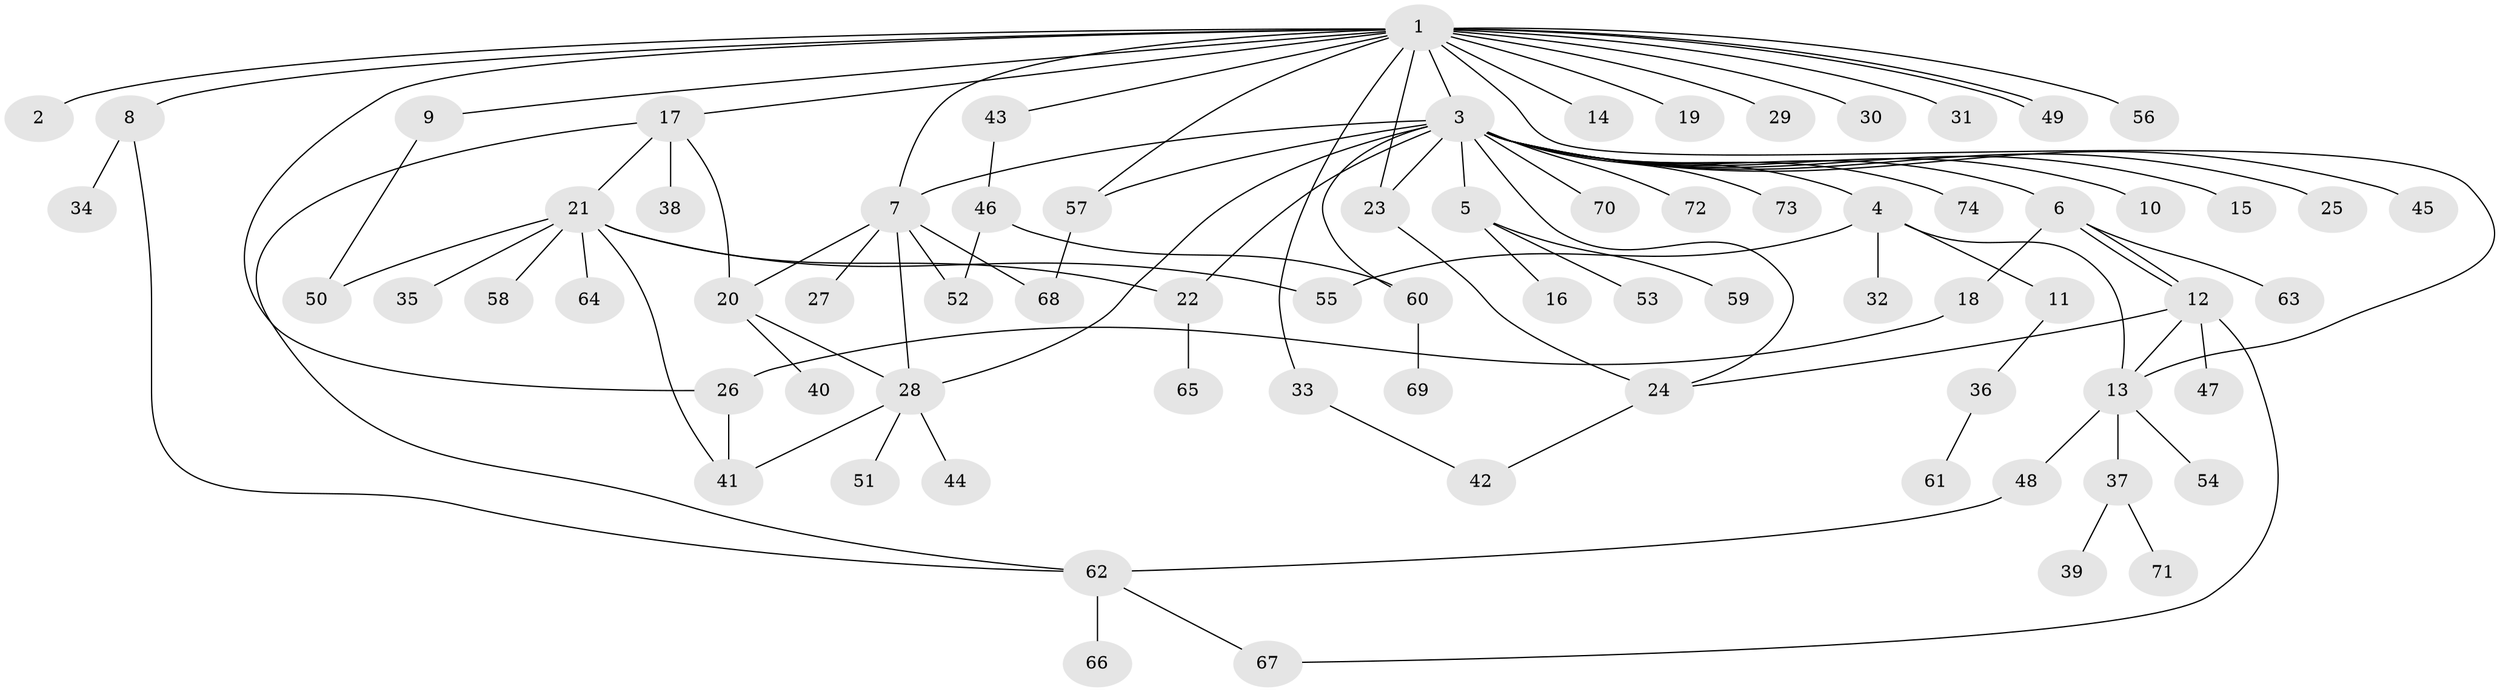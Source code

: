 // coarse degree distribution, {1: 0.9090909090909091, 14: 0.045454545454545456, 8: 0.045454545454545456}
// Generated by graph-tools (version 1.1) at 2025/50/03/04/25 21:50:22]
// undirected, 74 vertices, 98 edges
graph export_dot {
graph [start="1"]
  node [color=gray90,style=filled];
  1;
  2;
  3;
  4;
  5;
  6;
  7;
  8;
  9;
  10;
  11;
  12;
  13;
  14;
  15;
  16;
  17;
  18;
  19;
  20;
  21;
  22;
  23;
  24;
  25;
  26;
  27;
  28;
  29;
  30;
  31;
  32;
  33;
  34;
  35;
  36;
  37;
  38;
  39;
  40;
  41;
  42;
  43;
  44;
  45;
  46;
  47;
  48;
  49;
  50;
  51;
  52;
  53;
  54;
  55;
  56;
  57;
  58;
  59;
  60;
  61;
  62;
  63;
  64;
  65;
  66;
  67;
  68;
  69;
  70;
  71;
  72;
  73;
  74;
  1 -- 2;
  1 -- 3;
  1 -- 7;
  1 -- 8;
  1 -- 9;
  1 -- 13;
  1 -- 14;
  1 -- 17;
  1 -- 19;
  1 -- 23;
  1 -- 26;
  1 -- 29;
  1 -- 30;
  1 -- 31;
  1 -- 33;
  1 -- 43;
  1 -- 49;
  1 -- 49;
  1 -- 56;
  1 -- 57;
  3 -- 4;
  3 -- 5;
  3 -- 6;
  3 -- 7;
  3 -- 10;
  3 -- 15;
  3 -- 22;
  3 -- 23;
  3 -- 24;
  3 -- 25;
  3 -- 28;
  3 -- 45;
  3 -- 57;
  3 -- 60;
  3 -- 70;
  3 -- 72;
  3 -- 73;
  3 -- 74;
  4 -- 11;
  4 -- 13;
  4 -- 32;
  4 -- 55;
  5 -- 16;
  5 -- 53;
  5 -- 59;
  6 -- 12;
  6 -- 12;
  6 -- 18;
  6 -- 63;
  7 -- 20;
  7 -- 27;
  7 -- 28;
  7 -- 52;
  7 -- 68;
  8 -- 34;
  8 -- 62;
  9 -- 50;
  11 -- 36;
  12 -- 13;
  12 -- 24;
  12 -- 47;
  12 -- 67;
  13 -- 37;
  13 -- 48;
  13 -- 54;
  17 -- 20;
  17 -- 21;
  17 -- 38;
  17 -- 62;
  18 -- 26;
  20 -- 28;
  20 -- 40;
  21 -- 22;
  21 -- 35;
  21 -- 41;
  21 -- 50;
  21 -- 55;
  21 -- 58;
  21 -- 64;
  22 -- 65;
  23 -- 24;
  24 -- 42;
  26 -- 41;
  28 -- 41;
  28 -- 44;
  28 -- 51;
  33 -- 42;
  36 -- 61;
  37 -- 39;
  37 -- 71;
  43 -- 46;
  46 -- 52;
  46 -- 60;
  48 -- 62;
  57 -- 68;
  60 -- 69;
  62 -- 66;
  62 -- 67;
}
